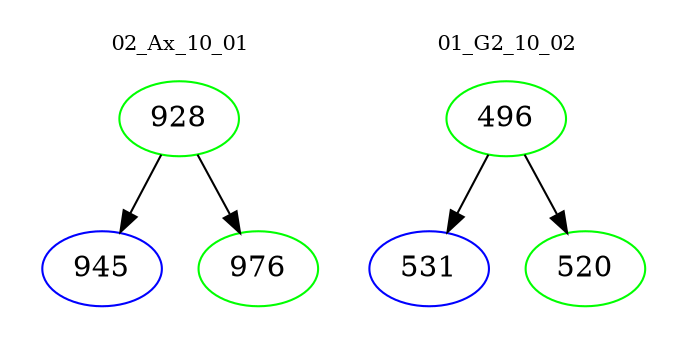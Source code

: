 digraph{
subgraph cluster_0 {
color = white
label = "02_Ax_10_01";
fontsize=10;
T0_928 [label="928", color="green"]
T0_928 -> T0_945 [color="black"]
T0_945 [label="945", color="blue"]
T0_928 -> T0_976 [color="black"]
T0_976 [label="976", color="green"]
}
subgraph cluster_1 {
color = white
label = "01_G2_10_02";
fontsize=10;
T1_496 [label="496", color="green"]
T1_496 -> T1_531 [color="black"]
T1_531 [label="531", color="blue"]
T1_496 -> T1_520 [color="black"]
T1_520 [label="520", color="green"]
}
}
